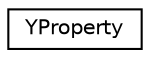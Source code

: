 digraph "Graphical Class Hierarchy"
{
 // LATEX_PDF_SIZE
  edge [fontname="Helvetica",fontsize="10",labelfontname="Helvetica",labelfontsize="10"];
  node [fontname="Helvetica",fontsize="10",shape=record];
  rankdir="LR";
  Node0 [label="YProperty",height=0.2,width=0.4,color="black", fillcolor="white", style="filled",URL="$classYProperty.html",tooltip=" "];
}
